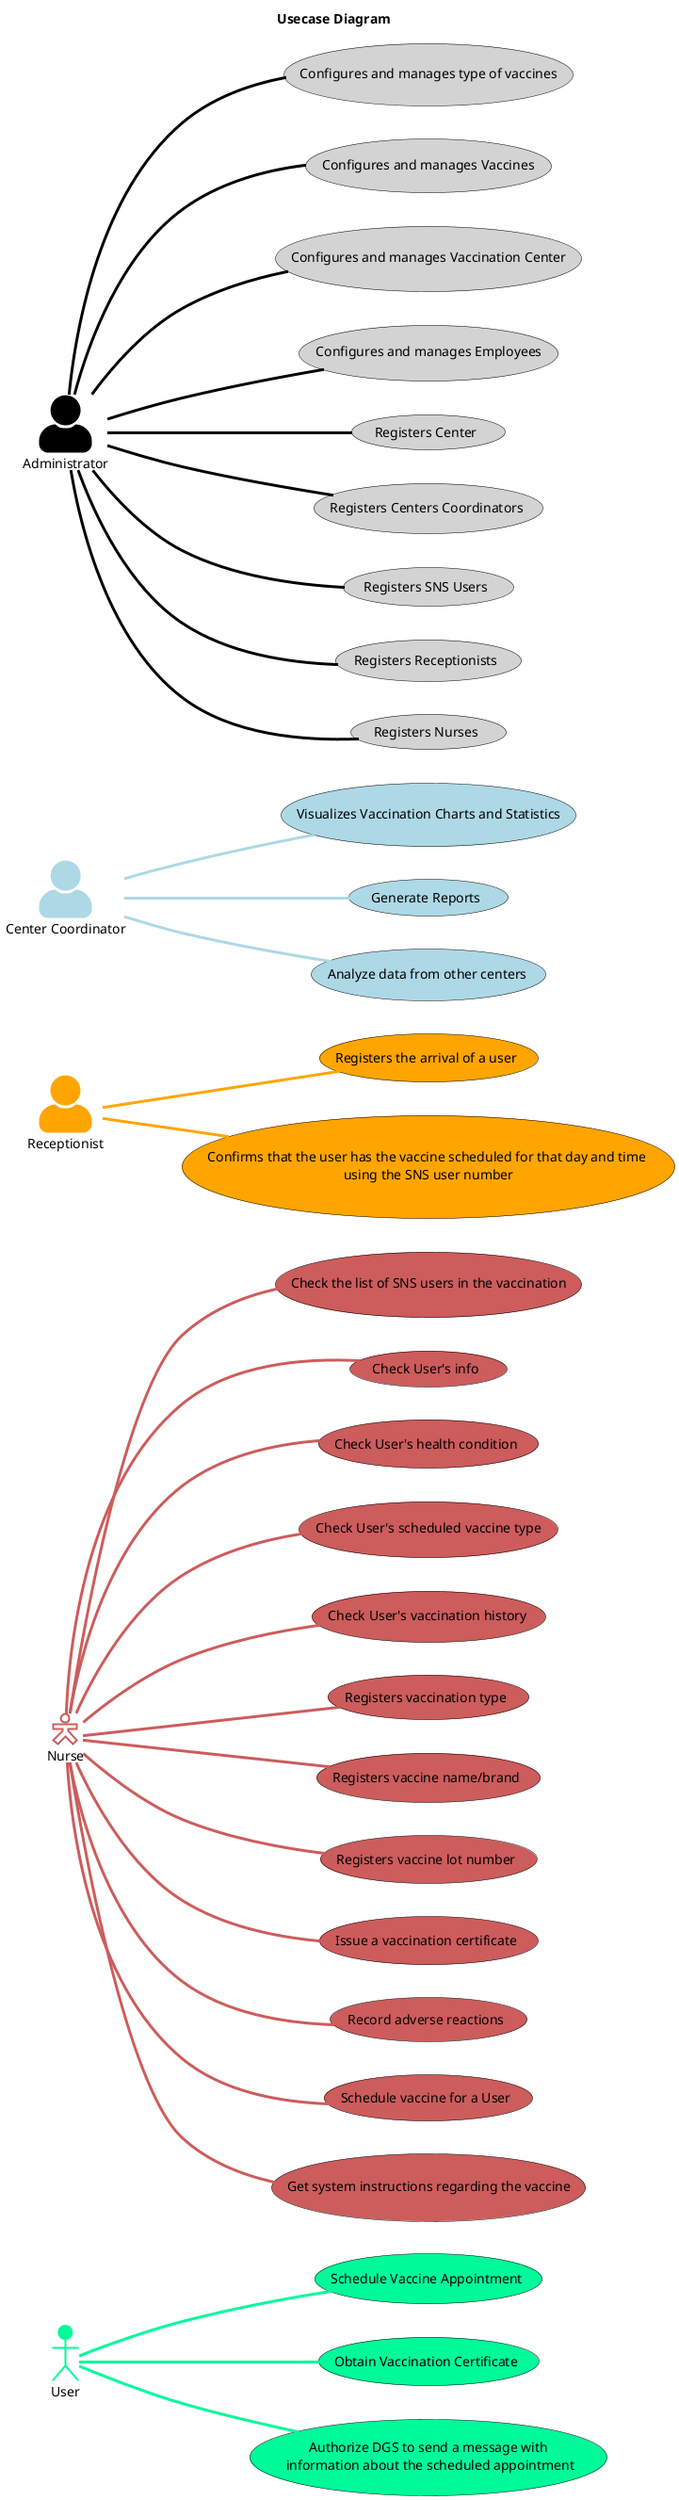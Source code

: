 @startuml
'https://plantuml.com/use-case-diagram
'!pragma layout smetana

left to right direction
title Usecase Diagram
skinparam titleBorderRoundCorner 20
skinparam titleBorderThickness 2
skinparam arrowThickness 3

'**********User*************
Usecase UC27 as "Schedule Vaccine Appointment" #mediumSpringGreen;line:black
Usecase UC28 as "Obtain Vaccination Certificate" #mediumSpringGreen;line:black
Usecase UC29 as "Authorize DGS to send a message with\n information about the scheduled appointment" #mediumSpringGreen;line:black

:User: as U #mediumSpringGreen;line:mediumSpringGreen

U -d- UC27 #mediumSpringGreen
U -d- UC28 #mediumSpringGreen
U -d- UC29 #mediumSpringGreen





skinparam actorStyle Hollow
'**********Nurse*************
Usecase UC13 as "Check the list of SNS users in the vaccination"  #indianRed;line:black
Usecase UC14 as "Check User's info" #indianRed;line:black
Usecase UC15 as "Check User's health condition" #indianRed;line:black
Usecase UC16 as "Check User's scheduled vaccine type" #indianRed;line:black
Usecase UC17 as "Check User's vaccination history" #indianRed;line:black
Usecase UC18 as "Registers vaccination type" #indianRed;line:black
Usecase UC19 as "Registers vaccine name/brand" #indianRed;line:black
Usecase UC20 as "Registers vaccine lot number" #indianRed;line:black
Usecase UC21 as "Issue a vaccination certificate" #indianRed;line:black
Usecase UC22 as "Record adverse reactions" #indianRed;line:black
Usecase UC23 as "Schedule vaccine for a User" #indianRed;line:black
Usecase UC24 as "Get system instructions regarding the vaccine" #indianRed;line:black

:Nurse: as N #white;line:indianRed
N -d- UC13 #indianRed
N -d- UC14 #indianRed
N -d- UC15 #indianRed
N -d- UC16 #indianRed
N -d- UC17 #indianRed
N -d- UC18 #indianRed
N -d- UC19 #indianRed
N -d- UC20 #indianRed
N -d- UC21 #indianRed
N -d- UC22 #indianRed
N -d- UC23 #indianRed
N -d- UC24 #indianRed

skinparam actorStyle awesome


'**********Recepcionist*************
Usecase UC25 as "Registers the arrival of a user" #orange;line:black
Usecase UC26 as "Confirms that the user has the vaccine scheduled for that day and time \n using the SNS user number "  #orange;line:black

:Receptionist: as R #orange;line:orange
R -d- UC25  #orange;line:orange
R -d- UC26  #orange;line:orange


'**********Center Coordinator*************
Usecase UC10 as "Visualizes Vaccination Charts and Statistics" #lightblue;line:black
Usecase UC11 as "Generate Reports" #lightblue;line:black
Usecase UC12 as "Analyze data from other centers" #lightblue;line:black

:Center Coordinator: as CC #lightblue;line:lightblue;
CC -d- UC10 #lightblue;line:lightblue
CC -d- UC11 #lightblue;line:lightblue
CC -d- UC12 #lightblue;line:lightblue


'**********ADMINISTRATOR*************
Usecase UC1 as "Configures and manages type of vaccines"   #lightgrey;line:black
Usecase UC2 as "Configures and manages Vaccines"  #lightgrey;line:black
Usecase UC3 as "Configures and manages Vaccination Center"   #lightgrey;line:black
Usecase UC4 as "Configures and manages Employees"  #lightgrey;line:black
Usecase UC5 as "Registers Center" #lightgrey;line:black
Usecase UC6 as "Registers Centers Coordinators" #lightgrey;line:black
Usecase UC7 as "Registers SNS Users" #lightgrey;line:black
Usecase UC8 as "Registers Receptionists" #lightgrey;line:black
Usecase UC9 as "Registers Nurses" #lightgrey;line:black


:Administrator: as A #black;line:black
A -d- UC1 #black;line:black
A -d- UC2 #black;line:black
A -d- UC3 #black;line:black
A -d- UC4 #black;line:black
A -d- UC5 #black;line:black
A -d- UC6 #black;line:black
A -d- UC7 #black;line:black
A -d- UC8 #black;line:black
A -d- UC9 #black;line:black


'**********User*************



@enduml